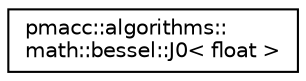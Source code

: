 digraph "Graphical Class Hierarchy"
{
 // LATEX_PDF_SIZE
  edge [fontname="Helvetica",fontsize="10",labelfontname="Helvetica",labelfontsize="10"];
  node [fontname="Helvetica",fontsize="10",shape=record];
  rankdir="LR";
  Node0 [label="pmacc::algorithms::\lmath::bessel::J0\< float \>",height=0.2,width=0.4,color="black", fillcolor="white", style="filled",URL="$structpmacc_1_1algorithms_1_1math_1_1bessel_1_1_j0_3_01float_01_4.html",tooltip=" "];
}
